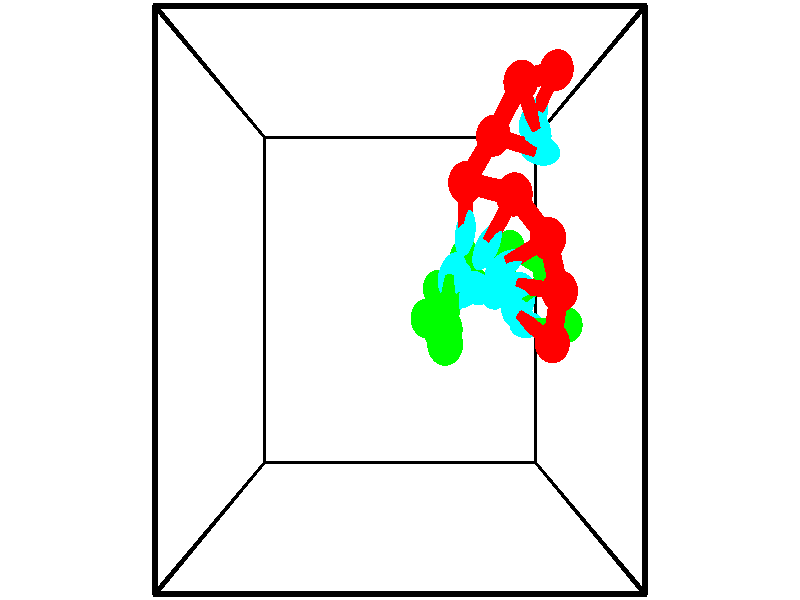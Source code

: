 // switches for output
#declare DRAW_BASES = 1; // possible values are 0, 1; only relevant for DNA ribbons
#declare DRAW_BASES_TYPE = 3; // possible values are 1, 2, 3; only relevant for DNA ribbons
#declare DRAW_FOG = 0; // set to 1 to enable fog

#include "colors.inc"

#include "transforms.inc"
background { rgb <1, 1, 1>}

#default {
   normal{
       ripples 0.25
       frequency 0.20
       turbulence 0.2
       lambda 5
   }
	finish {
		phong 0.1
		phong_size 40.
	}
}

// original window dimensions: 1024x640


// camera settings

camera {
	sky <-0, 1, 0>
	up <-0, 1, 0>
	right 1.6 * <1, 0, 0>
	location <2.5, 2.5, 11.1562>
	look_at <2.5, 2.5, 2.5>
	direction <0, 0, -8.6562>
	angle 67.0682
}


# declare cpy_camera_pos = <2.5, 2.5, 11.1562>;
# if (DRAW_FOG = 1)
fog {
	fog_type 2
	up vnormalize(cpy_camera_pos)
	color rgbt<1,1,1,0.3>
	distance 1e-5
	fog_alt 3e-3
	fog_offset 4
}
# end


// LIGHTS

# declare lum = 6;
global_settings {
	ambient_light rgb lum * <0.05, 0.05, 0.05>
	max_trace_level 15
}# declare cpy_direct_light_amount = 0.25;
light_source
{	1000 * <-1, -1, 1>,
	rgb lum * cpy_direct_light_amount
	parallel
}

light_source
{	1000 * <1, 1, -1>,
	rgb lum * cpy_direct_light_amount
	parallel
}

// strand 0

// nucleotide -1

// particle -1
sphere {
	<4.850863, 5.376390, 2.089592> 0.250000
	pigment { color rgbt <1,0,0,0> }
	no_shadow
}
cylinder {
	<4.701973, 5.086748, 1.857344>,  <4.612638, 4.912963, 1.717995>, 0.100000
	pigment { color rgbt <1,0,0,0> }
	no_shadow
}
cylinder {
	<4.701973, 5.086748, 1.857344>,  <4.850863, 5.376390, 2.089592>, 0.100000
	pigment { color rgbt <1,0,0,0> }
	no_shadow
}

// particle -1
sphere {
	<4.701973, 5.086748, 1.857344> 0.100000
	pigment { color rgbt <1,0,0,0> }
	no_shadow
}
sphere {
	0, 1
	scale<0.080000,0.200000,0.300000>
	matrix <0.002570, -0.626375, 0.779518,
		-0.928138, 0.288665, 0.235014,
		-0.372227, -0.724104, -0.580621,
		4.590305, 4.869517, 1.683157>
	pigment { color rgbt <0,1,1,0> }
	no_shadow
}
cylinder {
	<4.257183, 5.150240, 2.381146>,  <4.850863, 5.376390, 2.089592>, 0.130000
	pigment { color rgbt <1,0,0,0> }
	no_shadow
}

// nucleotide -1

// particle -1
sphere {
	<4.257183, 5.150240, 2.381146> 0.250000
	pigment { color rgbt <1,0,0,0> }
	no_shadow
}
cylinder {
	<4.432892, 4.839317, 2.200998>,  <4.538317, 4.652764, 2.092910>, 0.100000
	pigment { color rgbt <1,0,0,0> }
	no_shadow
}
cylinder {
	<4.432892, 4.839317, 2.200998>,  <4.257183, 5.150240, 2.381146>, 0.100000
	pigment { color rgbt <1,0,0,0> }
	no_shadow
}

// particle -1
sphere {
	<4.432892, 4.839317, 2.200998> 0.100000
	pigment { color rgbt <1,0,0,0> }
	no_shadow
}
sphere {
	0, 1
	scale<0.080000,0.200000,0.300000>
	matrix <-0.080479, -0.533362, 0.842050,
		-0.894741, -0.333644, -0.296849,
		0.439273, -0.777307, -0.450370,
		4.564674, 4.606125, 2.065887>
	pigment { color rgbt <0,1,1,0> }
	no_shadow
}
cylinder {
	<3.861930, 4.498741, 2.342152>,  <4.257183, 5.150240, 2.381146>, 0.130000
	pigment { color rgbt <1,0,0,0> }
	no_shadow
}

// nucleotide -1

// particle -1
sphere {
	<3.861930, 4.498741, 2.342152> 0.250000
	pigment { color rgbt <1,0,0,0> }
	no_shadow
}
cylinder {
	<4.248650, 4.396578, 2.345446>,  <4.480681, 4.335280, 2.347422>, 0.100000
	pigment { color rgbt <1,0,0,0> }
	no_shadow
}
cylinder {
	<4.248650, 4.396578, 2.345446>,  <3.861930, 4.498741, 2.342152>, 0.100000
	pigment { color rgbt <1,0,0,0> }
	no_shadow
}

// particle -1
sphere {
	<4.248650, 4.396578, 2.345446> 0.100000
	pigment { color rgbt <1,0,0,0> }
	no_shadow
}
sphere {
	0, 1
	scale<0.080000,0.200000,0.300000>
	matrix <-0.183418, -0.671137, 0.718284,
		-0.177928, -0.695947, -0.695701,
		0.966799, -0.255407, 0.008235,
		4.538689, 4.319956, 2.347916>
	pigment { color rgbt <0,1,1,0> }
	no_shadow
}
cylinder {
	<3.433491, 3.888409, 2.594547>,  <3.861930, 4.498741, 2.342152>, 0.130000
	pigment { color rgbt <1,0,0,0> }
	no_shadow
}

// nucleotide -1

// particle -1
sphere {
	<3.433491, 3.888409, 2.594547> 0.250000
	pigment { color rgbt <1,0,0,0> }
	no_shadow
}
cylinder {
	<3.408073, 3.533192, 2.776686>,  <3.392823, 3.320061, 2.885969>, 0.100000
	pigment { color rgbt <1,0,0,0> }
	no_shadow
}
cylinder {
	<3.408073, 3.533192, 2.776686>,  <3.433491, 3.888409, 2.594547>, 0.100000
	pigment { color rgbt <1,0,0,0> }
	no_shadow
}

// particle -1
sphere {
	<3.408073, 3.533192, 2.776686> 0.100000
	pigment { color rgbt <1,0,0,0> }
	no_shadow
}
sphere {
	0, 1
	scale<0.080000,0.200000,0.300000>
	matrix <0.820953, -0.305948, -0.482111,
		0.567449, 0.343183, 0.748484,
		-0.063545, -0.888043, 0.455347,
		3.389010, 3.266779, 2.913290>
	pigment { color rgbt <0,1,1,0> }
	no_shadow
}
cylinder {
	<4.062904, 3.704769, 2.883185>,  <3.433491, 3.888409, 2.594547>, 0.130000
	pigment { color rgbt <1,0,0,0> }
	no_shadow
}

// nucleotide -1

// particle -1
sphere {
	<4.062904, 3.704769, 2.883185> 0.250000
	pigment { color rgbt <1,0,0,0> }
	no_shadow
}
cylinder {
	<3.860924, 3.368341, 2.805593>,  <3.739735, 3.166485, 2.759039>, 0.100000
	pigment { color rgbt <1,0,0,0> }
	no_shadow
}
cylinder {
	<3.860924, 3.368341, 2.805593>,  <4.062904, 3.704769, 2.883185>, 0.100000
	pigment { color rgbt <1,0,0,0> }
	no_shadow
}

// particle -1
sphere {
	<3.860924, 3.368341, 2.805593> 0.100000
	pigment { color rgbt <1,0,0,0> }
	no_shadow
}
sphere {
	0, 1
	scale<0.080000,0.200000,0.300000>
	matrix <0.712007, -0.278839, -0.644433,
		0.487924, -0.463521, 0.739647,
		-0.504951, -0.841069, -0.193978,
		3.709438, 3.116021, 2.747400>
	pigment { color rgbt <0,1,1,0> }
	no_shadow
}
cylinder {
	<4.584422, 3.222165, 2.649967>,  <4.062904, 3.704769, 2.883185>, 0.130000
	pigment { color rgbt <1,0,0,0> }
	no_shadow
}

// nucleotide -1

// particle -1
sphere {
	<4.584422, 3.222165, 2.649967> 0.250000
	pigment { color rgbt <1,0,0,0> }
	no_shadow
}
cylinder {
	<4.246262, 3.044453, 2.531366>,  <4.043365, 2.937825, 2.460206>, 0.100000
	pigment { color rgbt <1,0,0,0> }
	no_shadow
}
cylinder {
	<4.246262, 3.044453, 2.531366>,  <4.584422, 3.222165, 2.649967>, 0.100000
	pigment { color rgbt <1,0,0,0> }
	no_shadow
}

// particle -1
sphere {
	<4.246262, 3.044453, 2.531366> 0.100000
	pigment { color rgbt <1,0,0,0> }
	no_shadow
}
sphere {
	0, 1
	scale<0.080000,0.200000,0.300000>
	matrix <0.517504, -0.543859, -0.660611,
		0.132241, -0.711921, 0.689696,
		-0.845400, -0.444280, -0.296502,
		3.992641, 2.911169, 2.442416>
	pigment { color rgbt <0,1,1,0> }
	no_shadow
}
cylinder {
	<4.750685, 2.602463, 2.640189>,  <4.584422, 3.222165, 2.649967>, 0.130000
	pigment { color rgbt <1,0,0,0> }
	no_shadow
}

// nucleotide -1

// particle -1
sphere {
	<4.750685, 2.602463, 2.640189> 0.250000
	pigment { color rgbt <1,0,0,0> }
	no_shadow
}
cylinder {
	<4.438057, 2.649078, 2.395056>,  <4.250480, 2.677048, 2.247976>, 0.100000
	pigment { color rgbt <1,0,0,0> }
	no_shadow
}
cylinder {
	<4.438057, 2.649078, 2.395056>,  <4.750685, 2.602463, 2.640189>, 0.100000
	pigment { color rgbt <1,0,0,0> }
	no_shadow
}

// particle -1
sphere {
	<4.438057, 2.649078, 2.395056> 0.100000
	pigment { color rgbt <1,0,0,0> }
	no_shadow
}
sphere {
	0, 1
	scale<0.080000,0.200000,0.300000>
	matrix <0.442850, -0.588246, -0.676647,
		-0.439353, -0.800241, 0.408147,
		-0.781571, 0.116539, -0.612834,
		4.203586, 2.684040, 2.211205>
	pigment { color rgbt <0,1,1,0> }
	no_shadow
}
cylinder {
	<4.719832, 1.981308, 2.349004>,  <4.750685, 2.602463, 2.640189>, 0.130000
	pigment { color rgbt <1,0,0,0> }
	no_shadow
}

// nucleotide -1

// particle -1
sphere {
	<4.719832, 1.981308, 2.349004> 0.250000
	pigment { color rgbt <1,0,0,0> }
	no_shadow
}
cylinder {
	<4.480049, 2.176178, 2.094976>,  <4.336179, 2.293100, 1.942560>, 0.100000
	pigment { color rgbt <1,0,0,0> }
	no_shadow
}
cylinder {
	<4.480049, 2.176178, 2.094976>,  <4.719832, 1.981308, 2.349004>, 0.100000
	pigment { color rgbt <1,0,0,0> }
	no_shadow
}

// particle -1
sphere {
	<4.480049, 2.176178, 2.094976> 0.100000
	pigment { color rgbt <1,0,0,0> }
	no_shadow
}
sphere {
	0, 1
	scale<0.080000,0.200000,0.300000>
	matrix <0.497141, -0.395209, -0.772438,
		-0.627297, -0.778762, -0.005284,
		-0.599457, 0.487175, -0.635069,
		4.300212, 2.322330, 1.904456>
	pigment { color rgbt <0,1,1,0> }
	no_shadow
}
// strand 1

// nucleotide -1

// particle -1
sphere {
	<5.302858, 2.152447, 1.030653> 0.250000
	pigment { color rgbt <0,1,0,0> }
	no_shadow
}
cylinder {
	<4.954384, 2.145668, 0.834389>,  <4.745299, 2.141601, 0.716630>, 0.100000
	pigment { color rgbt <0,1,0,0> }
	no_shadow
}
cylinder {
	<4.954384, 2.145668, 0.834389>,  <5.302858, 2.152447, 1.030653>, 0.100000
	pigment { color rgbt <0,1,0,0> }
	no_shadow
}

// particle -1
sphere {
	<4.954384, 2.145668, 0.834389> 0.100000
	pigment { color rgbt <0,1,0,0> }
	no_shadow
}
sphere {
	0, 1
	scale<0.080000,0.200000,0.300000>
	matrix <-0.462036, 0.366226, 0.807713,
		0.166005, 0.930372, -0.326880,
		-0.871186, -0.016946, -0.490661,
		4.693028, 2.140584, 0.687190>
	pigment { color rgbt <0,1,1,0> }
	no_shadow
}
cylinder {
	<4.997716, 2.916609, 0.940891>,  <5.302858, 2.152447, 1.030653>, 0.130000
	pigment { color rgbt <0,1,0,0> }
	no_shadow
}

// nucleotide -1

// particle -1
sphere {
	<4.997716, 2.916609, 0.940891> 0.250000
	pigment { color rgbt <0,1,0,0> }
	no_shadow
}
cylinder {
	<4.727570, 2.622528, 0.964069>,  <4.565481, 2.446080, 0.977976>, 0.100000
	pigment { color rgbt <0,1,0,0> }
	no_shadow
}
cylinder {
	<4.727570, 2.622528, 0.964069>,  <4.997716, 2.916609, 0.940891>, 0.100000
	pigment { color rgbt <0,1,0,0> }
	no_shadow
}

// particle -1
sphere {
	<4.727570, 2.622528, 0.964069> 0.100000
	pigment { color rgbt <0,1,0,0> }
	no_shadow
}
sphere {
	0, 1
	scale<0.080000,0.200000,0.300000>
	matrix <-0.350782, 0.389358, 0.851676,
		-0.648715, 0.554869, -0.520855,
		-0.675368, -0.735201, 0.057945,
		4.524959, 2.401968, 0.981453>
	pigment { color rgbt <0,1,1,0> }
	no_shadow
}
cylinder {
	<4.347597, 3.232196, 0.993060>,  <4.997716, 2.916609, 0.940891>, 0.130000
	pigment { color rgbt <0,1,0,0> }
	no_shadow
}

// nucleotide -1

// particle -1
sphere {
	<4.347597, 3.232196, 0.993060> 0.250000
	pigment { color rgbt <0,1,0,0> }
	no_shadow
}
cylinder {
	<4.327278, 2.861732, 1.142540>,  <4.315087, 2.639455, 1.232228>, 0.100000
	pigment { color rgbt <0,1,0,0> }
	no_shadow
}
cylinder {
	<4.327278, 2.861732, 1.142540>,  <4.347597, 3.232196, 0.993060>, 0.100000
	pigment { color rgbt <0,1,0,0> }
	no_shadow
}

// particle -1
sphere {
	<4.327278, 2.861732, 1.142540> 0.100000
	pigment { color rgbt <0,1,0,0> }
	no_shadow
}
sphere {
	0, 1
	scale<0.080000,0.200000,0.300000>
	matrix <-0.413968, 0.360050, 0.836059,
		-0.908873, -0.112231, -0.401689,
		-0.050797, -0.926158, 0.373700,
		4.312039, 2.583885, 1.254650>
	pigment { color rgbt <0,1,1,0> }
	no_shadow
}
cylinder {
	<3.569324, 3.083289, 1.207496>,  <4.347597, 3.232196, 0.993060>, 0.130000
	pigment { color rgbt <0,1,0,0> }
	no_shadow
}

// nucleotide -1

// particle -1
sphere {
	<3.569324, 3.083289, 1.207496> 0.250000
	pigment { color rgbt <0,1,0,0> }
	no_shadow
}
cylinder {
	<3.776642, 2.816689, 1.421841>,  <3.901032, 2.656728, 1.550447>, 0.100000
	pigment { color rgbt <0,1,0,0> }
	no_shadow
}
cylinder {
	<3.776642, 2.816689, 1.421841>,  <3.569324, 3.083289, 1.207496>, 0.100000
	pigment { color rgbt <0,1,0,0> }
	no_shadow
}

// particle -1
sphere {
	<3.776642, 2.816689, 1.421841> 0.100000
	pigment { color rgbt <0,1,0,0> }
	no_shadow
}
sphere {
	0, 1
	scale<0.080000,0.200000,0.300000>
	matrix <-0.471737, 0.299828, 0.829197,
		-0.713327, -0.682553, -0.159014,
		0.518294, -0.666502, 0.535861,
		3.932130, 2.616738, 1.582599>
	pigment { color rgbt <0,1,1,0> }
	no_shadow
}
cylinder {
	<3.113671, 2.654755, 1.537618>,  <3.569324, 3.083289, 1.207496>, 0.130000
	pigment { color rgbt <0,1,0,0> }
	no_shadow
}

// nucleotide -1

// particle -1
sphere {
	<3.113671, 2.654755, 1.537618> 0.250000
	pigment { color rgbt <0,1,0,0> }
	no_shadow
}
cylinder {
	<3.452744, 2.642700, 1.749477>,  <3.656187, 2.635467, 1.876593>, 0.100000
	pigment { color rgbt <0,1,0,0> }
	no_shadow
}
cylinder {
	<3.452744, 2.642700, 1.749477>,  <3.113671, 2.654755, 1.537618>, 0.100000
	pigment { color rgbt <0,1,0,0> }
	no_shadow
}

// particle -1
sphere {
	<3.452744, 2.642700, 1.749477> 0.100000
	pigment { color rgbt <0,1,0,0> }
	no_shadow
}
sphere {
	0, 1
	scale<0.080000,0.200000,0.300000>
	matrix <-0.518581, 0.163417, 0.839267,
		-0.111847, -0.986097, 0.122898,
		0.847682, -0.030137, 0.529648,
		3.707048, 2.633659, 1.908372>
	pigment { color rgbt <0,1,1,0> }
	no_shadow
}
cylinder {
	<2.907605, 2.270118, 2.113654>,  <3.113671, 2.654755, 1.537618>, 0.130000
	pigment { color rgbt <0,1,0,0> }
	no_shadow
}

// nucleotide -1

// particle -1
sphere {
	<2.907605, 2.270118, 2.113654> 0.250000
	pigment { color rgbt <0,1,0,0> }
	no_shadow
}
cylinder {
	<3.235321, 2.473896, 2.218899>,  <3.431951, 2.596163, 2.282046>, 0.100000
	pigment { color rgbt <0,1,0,0> }
	no_shadow
}
cylinder {
	<3.235321, 2.473896, 2.218899>,  <2.907605, 2.270118, 2.113654>, 0.100000
	pigment { color rgbt <0,1,0,0> }
	no_shadow
}

// particle -1
sphere {
	<3.235321, 2.473896, 2.218899> 0.100000
	pigment { color rgbt <0,1,0,0> }
	no_shadow
}
sphere {
	0, 1
	scale<0.080000,0.200000,0.300000>
	matrix <-0.376461, 0.131821, 0.917006,
		0.432480, -0.850347, 0.299786,
		0.819291, 0.509444, 0.263113,
		3.481108, 2.626729, 2.297832>
	pigment { color rgbt <0,1,1,0> }
	no_shadow
}
cylinder {
	<3.131346, 1.983137, 2.705971>,  <2.907605, 2.270118, 2.113654>, 0.130000
	pigment { color rgbt <0,1,0,0> }
	no_shadow
}

// nucleotide -1

// particle -1
sphere {
	<3.131346, 1.983137, 2.705971> 0.250000
	pigment { color rgbt <0,1,0,0> }
	no_shadow
}
cylinder {
	<3.241302, 2.367420, 2.690609>,  <3.307276, 2.597990, 2.681392>, 0.100000
	pigment { color rgbt <0,1,0,0> }
	no_shadow
}
cylinder {
	<3.241302, 2.367420, 2.690609>,  <3.131346, 1.983137, 2.705971>, 0.100000
	pigment { color rgbt <0,1,0,0> }
	no_shadow
}

// particle -1
sphere {
	<3.241302, 2.367420, 2.690609> 0.100000
	pigment { color rgbt <0,1,0,0> }
	no_shadow
}
sphere {
	0, 1
	scale<0.080000,0.200000,0.300000>
	matrix <-0.478602, 0.171370, 0.861146,
		0.833891, -0.218341, 0.506905,
		0.274892, 0.960708, -0.038406,
		3.323770, 2.655632, 2.679087>
	pigment { color rgbt <0,1,1,0> }
	no_shadow
}
cylinder {
	<3.050646, 2.186055, 3.424543>,  <3.131346, 1.983137, 2.705971>, 0.130000
	pigment { color rgbt <0,1,0,0> }
	no_shadow
}

// nucleotide -1

// particle -1
sphere {
	<3.050646, 2.186055, 3.424543> 0.250000
	pigment { color rgbt <0,1,0,0> }
	no_shadow
}
cylinder {
	<3.134705, 2.526794, 3.232630>,  <3.185140, 2.731238, 3.117482>, 0.100000
	pigment { color rgbt <0,1,0,0> }
	no_shadow
}
cylinder {
	<3.134705, 2.526794, 3.232630>,  <3.050646, 2.186055, 3.424543>, 0.100000
	pigment { color rgbt <0,1,0,0> }
	no_shadow
}

// particle -1
sphere {
	<3.134705, 2.526794, 3.232630> 0.100000
	pigment { color rgbt <0,1,0,0> }
	no_shadow
}
sphere {
	0, 1
	scale<0.080000,0.200000,0.300000>
	matrix <-0.389114, 0.523074, 0.758277,
		0.896899, 0.027341, 0.441388,
		0.210147, 0.851848, -0.479784,
		3.197749, 2.782349, 3.088695>
	pigment { color rgbt <0,1,1,0> }
	no_shadow
}
// box output
cylinder {
	<0.000000, 0.000000, 0.000000>,  <5.000000, 0.000000, 0.000000>, 0.025000
	pigment { color rgbt <0,0,0,0> }
	no_shadow
}
cylinder {
	<0.000000, 0.000000, 0.000000>,  <0.000000, 5.000000, 0.000000>, 0.025000
	pigment { color rgbt <0,0,0,0> }
	no_shadow
}
cylinder {
	<0.000000, 0.000000, 0.000000>,  <0.000000, 0.000000, 5.000000>, 0.025000
	pigment { color rgbt <0,0,0,0> }
	no_shadow
}
cylinder {
	<5.000000, 5.000000, 5.000000>,  <0.000000, 5.000000, 5.000000>, 0.025000
	pigment { color rgbt <0,0,0,0> }
	no_shadow
}
cylinder {
	<5.000000, 5.000000, 5.000000>,  <5.000000, 0.000000, 5.000000>, 0.025000
	pigment { color rgbt <0,0,0,0> }
	no_shadow
}
cylinder {
	<5.000000, 5.000000, 5.000000>,  <5.000000, 5.000000, 0.000000>, 0.025000
	pigment { color rgbt <0,0,0,0> }
	no_shadow
}
cylinder {
	<0.000000, 0.000000, 5.000000>,  <0.000000, 5.000000, 5.000000>, 0.025000
	pigment { color rgbt <0,0,0,0> }
	no_shadow
}
cylinder {
	<0.000000, 0.000000, 5.000000>,  <5.000000, 0.000000, 5.000000>, 0.025000
	pigment { color rgbt <0,0,0,0> }
	no_shadow
}
cylinder {
	<5.000000, 5.000000, 0.000000>,  <0.000000, 5.000000, 0.000000>, 0.025000
	pigment { color rgbt <0,0,0,0> }
	no_shadow
}
cylinder {
	<5.000000, 5.000000, 0.000000>,  <5.000000, 0.000000, 0.000000>, 0.025000
	pigment { color rgbt <0,0,0,0> }
	no_shadow
}
cylinder {
	<5.000000, 0.000000, 5.000000>,  <5.000000, 0.000000, 0.000000>, 0.025000
	pigment { color rgbt <0,0,0,0> }
	no_shadow
}
cylinder {
	<0.000000, 5.000000, 0.000000>,  <0.000000, 5.000000, 5.000000>, 0.025000
	pigment { color rgbt <0,0,0,0> }
	no_shadow
}
// end of box output
